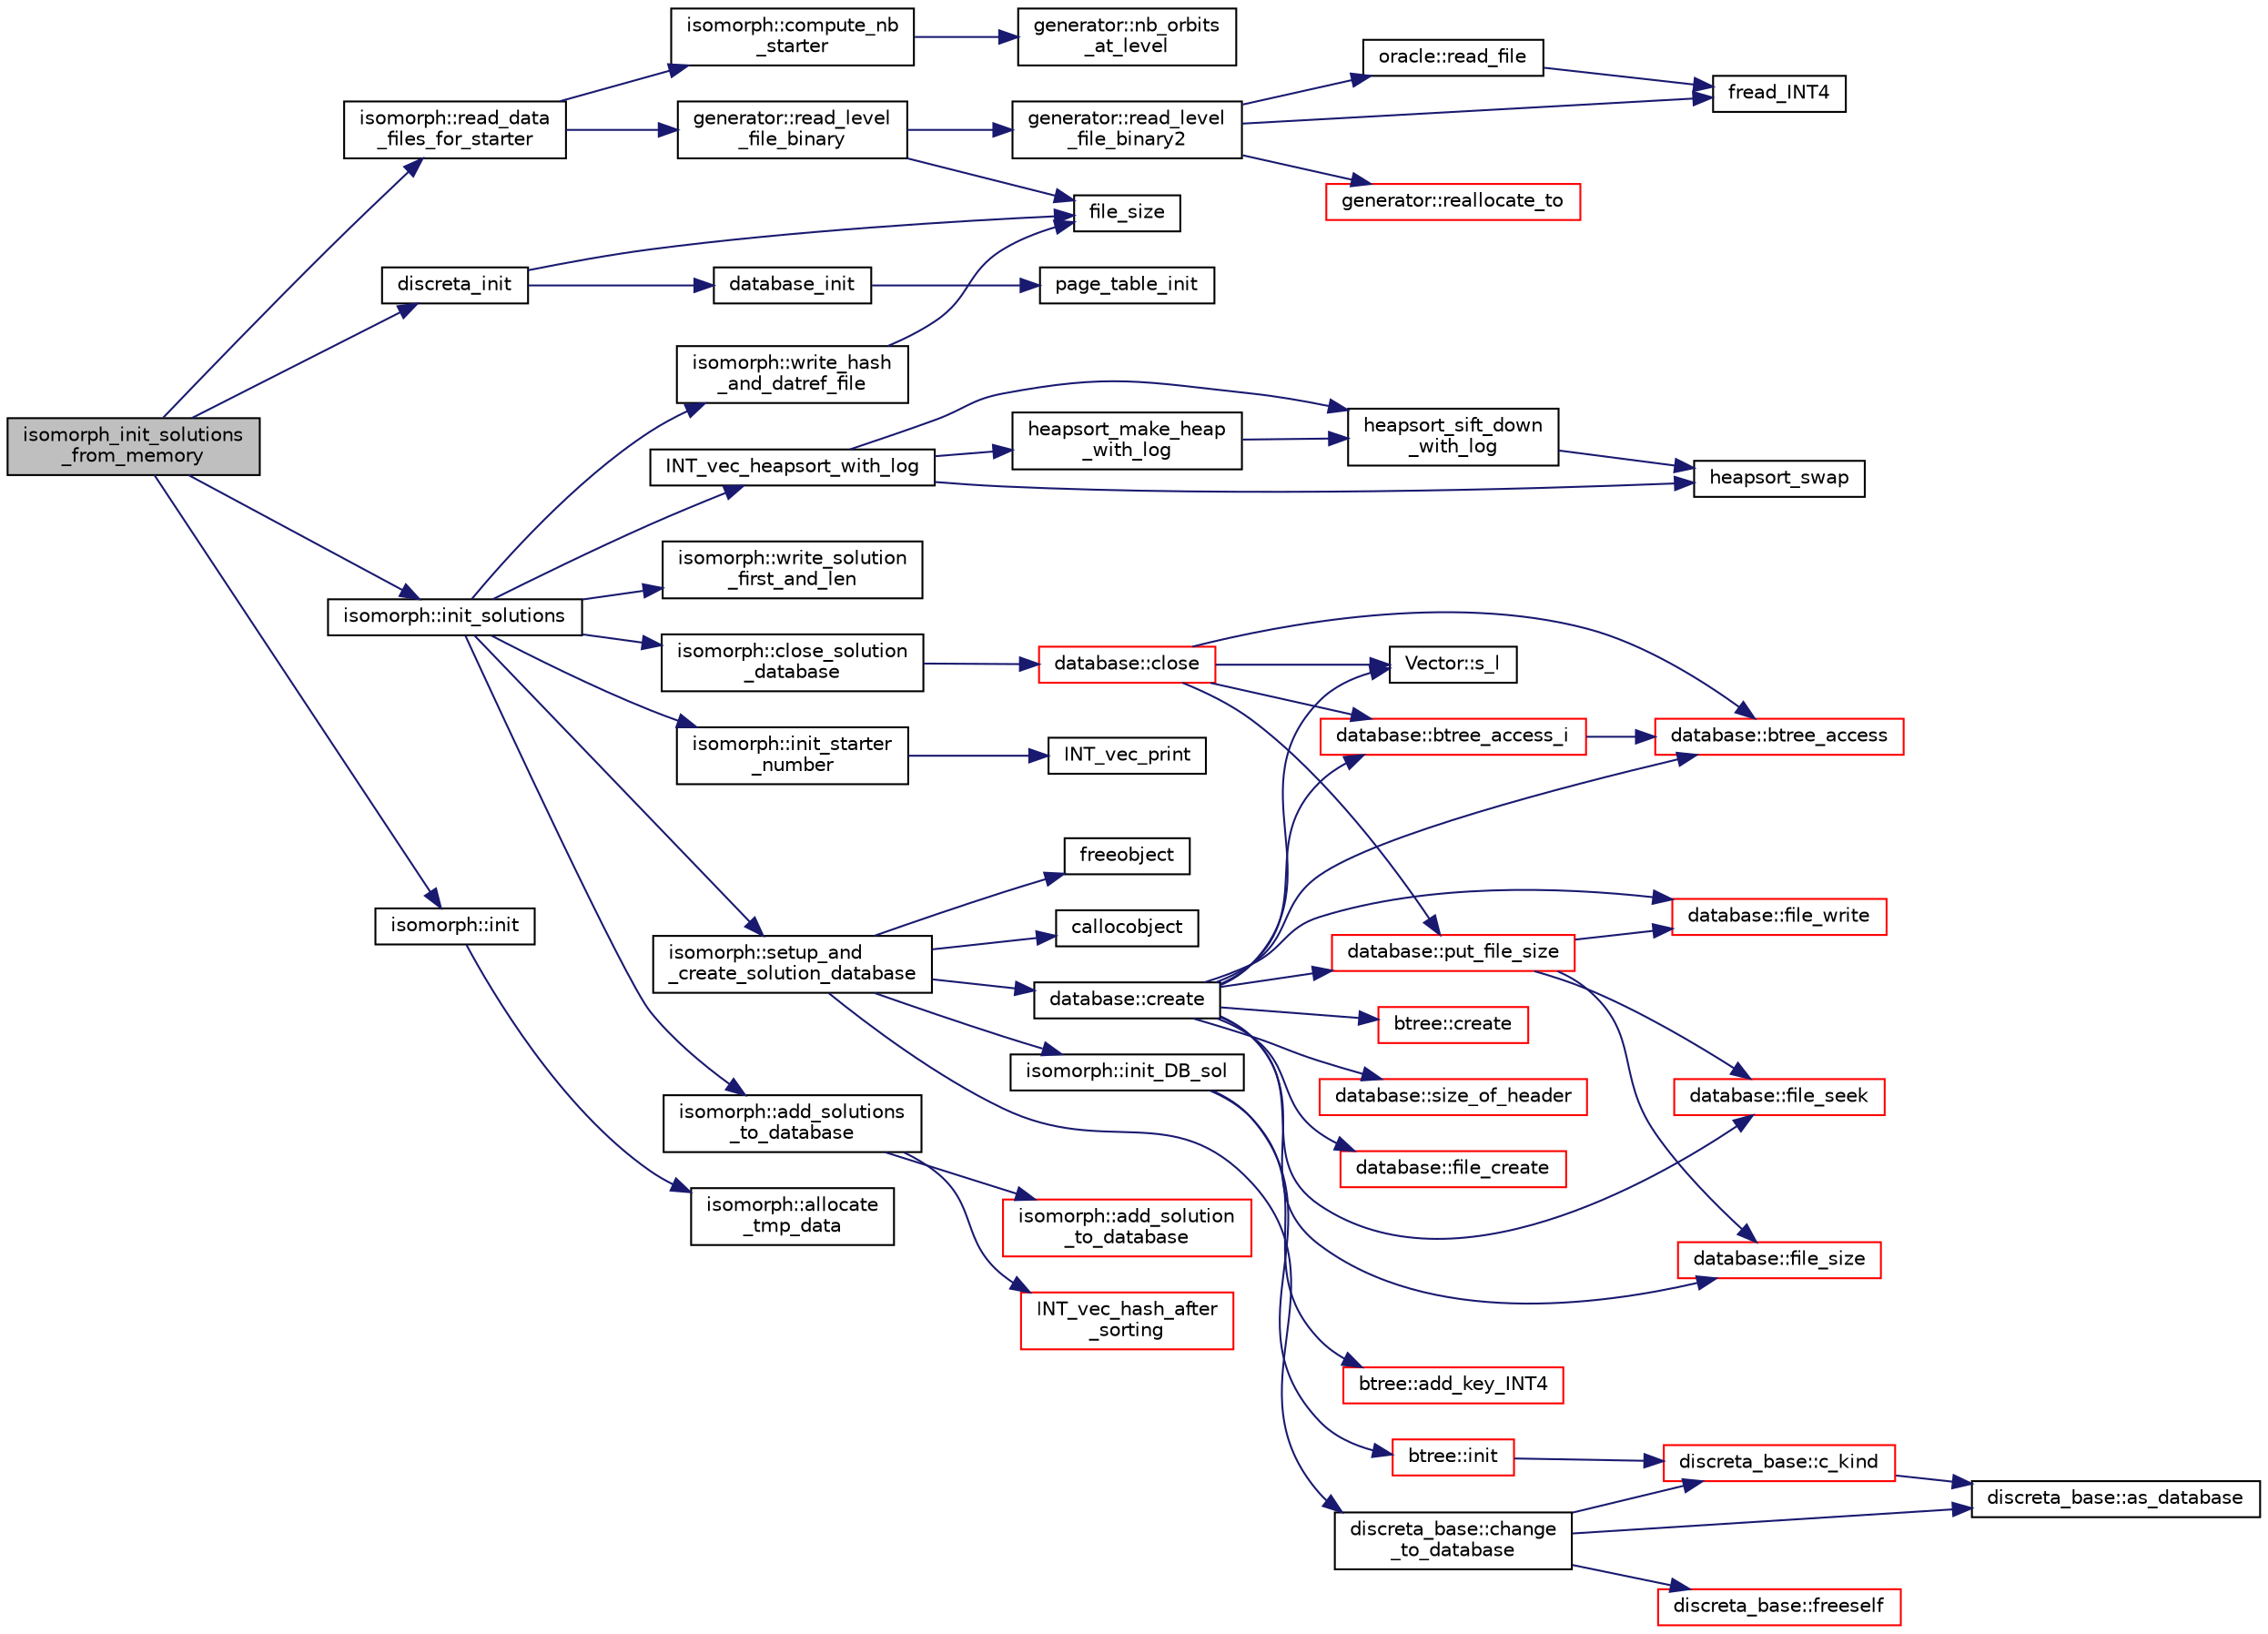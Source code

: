 digraph "isomorph_init_solutions_from_memory"
{
  edge [fontname="Helvetica",fontsize="10",labelfontname="Helvetica",labelfontsize="10"];
  node [fontname="Helvetica",fontsize="10",shape=record];
  rankdir="LR";
  Node5832 [label="isomorph_init_solutions\l_from_memory",height=0.2,width=0.4,color="black", fillcolor="grey75", style="filled", fontcolor="black"];
  Node5832 -> Node5833 [color="midnightblue",fontsize="10",style="solid",fontname="Helvetica"];
  Node5833 [label="discreta_init",height=0.2,width=0.4,color="black", fillcolor="white", style="filled",URL="$d9/d60/discreta_8h.html#a26c1fcfc028f99baaccd7da37c8688e7"];
  Node5833 -> Node5834 [color="midnightblue",fontsize="10",style="solid",fontname="Helvetica"];
  Node5834 [label="file_size",height=0.2,width=0.4,color="black", fillcolor="white", style="filled",URL="$df/dbf/sajeeb_8_c.html#a5c37cf5785204b6e9adf647dc14d0e50"];
  Node5833 -> Node5835 [color="midnightblue",fontsize="10",style="solid",fontname="Helvetica"];
  Node5835 [label="database_init",height=0.2,width=0.4,color="black", fillcolor="white", style="filled",URL="$d8/d5a/btree_8_c.html#a925ec7a8df95c484c506e7d1a0419f1c"];
  Node5835 -> Node5836 [color="midnightblue",fontsize="10",style="solid",fontname="Helvetica"];
  Node5836 [label="page_table_init",height=0.2,width=0.4,color="black", fillcolor="white", style="filled",URL="$d9/d60/discreta_8h.html#ab1c17c254db929b1c70f13c60f3efbbe"];
  Node5832 -> Node5837 [color="midnightblue",fontsize="10",style="solid",fontname="Helvetica"];
  Node5837 [label="isomorph::init",height=0.2,width=0.4,color="black", fillcolor="white", style="filled",URL="$d3/d5f/classisomorph.html#ad10f09aafccb67e0871404d61a68e0d9"];
  Node5837 -> Node5838 [color="midnightblue",fontsize="10",style="solid",fontname="Helvetica"];
  Node5838 [label="isomorph::allocate\l_tmp_data",height=0.2,width=0.4,color="black", fillcolor="white", style="filled",URL="$d3/d5f/classisomorph.html#a2aba74f4e4c524cfee6c9faea33474c2"];
  Node5832 -> Node5839 [color="midnightblue",fontsize="10",style="solid",fontname="Helvetica"];
  Node5839 [label="isomorph::read_data\l_files_for_starter",height=0.2,width=0.4,color="black", fillcolor="white", style="filled",URL="$d3/d5f/classisomorph.html#a388ff858a7a437e12b5a96121294f48f"];
  Node5839 -> Node5840 [color="midnightblue",fontsize="10",style="solid",fontname="Helvetica"];
  Node5840 [label="generator::read_level\l_file_binary",height=0.2,width=0.4,color="black", fillcolor="white", style="filled",URL="$d7/d73/classgenerator.html#a03b82a8bd61e9d6af1a8c114274b2be2"];
  Node5840 -> Node5834 [color="midnightblue",fontsize="10",style="solid",fontname="Helvetica"];
  Node5840 -> Node5841 [color="midnightblue",fontsize="10",style="solid",fontname="Helvetica"];
  Node5841 [label="generator::read_level\l_file_binary2",height=0.2,width=0.4,color="black", fillcolor="white", style="filled",URL="$d7/d73/classgenerator.html#a1122a5fc388f2ca946f920ed965eb8b7"];
  Node5841 -> Node5842 [color="midnightblue",fontsize="10",style="solid",fontname="Helvetica"];
  Node5842 [label="fread_INT4",height=0.2,width=0.4,color="black", fillcolor="white", style="filled",URL="$df/dbf/sajeeb_8_c.html#a885df02c08251c103e985ef1d7159014"];
  Node5841 -> Node5843 [color="midnightblue",fontsize="10",style="solid",fontname="Helvetica"];
  Node5843 [label="generator::reallocate_to",height=0.2,width=0.4,color="red", fillcolor="white", style="filled",URL="$d7/d73/classgenerator.html#aaabd1655d088257996d3faf26dfd552c"];
  Node5841 -> Node5845 [color="midnightblue",fontsize="10",style="solid",fontname="Helvetica"];
  Node5845 [label="oracle::read_file",height=0.2,width=0.4,color="black", fillcolor="white", style="filled",URL="$d7/da7/classoracle.html#a6ef0491640af9cf3c35de29cfcfb23ec"];
  Node5845 -> Node5842 [color="midnightblue",fontsize="10",style="solid",fontname="Helvetica"];
  Node5839 -> Node5846 [color="midnightblue",fontsize="10",style="solid",fontname="Helvetica"];
  Node5846 [label="isomorph::compute_nb\l_starter",height=0.2,width=0.4,color="black", fillcolor="white", style="filled",URL="$d3/d5f/classisomorph.html#ac899e1617283a043eab938ee0f84ea51"];
  Node5846 -> Node5847 [color="midnightblue",fontsize="10",style="solid",fontname="Helvetica"];
  Node5847 [label="generator::nb_orbits\l_at_level",height=0.2,width=0.4,color="black", fillcolor="white", style="filled",URL="$d7/d73/classgenerator.html#a020f3d8378448310d044a4a24fadf301"];
  Node5832 -> Node5848 [color="midnightblue",fontsize="10",style="solid",fontname="Helvetica"];
  Node5848 [label="isomorph::init_solutions",height=0.2,width=0.4,color="black", fillcolor="white", style="filled",URL="$d3/d5f/classisomorph.html#a729746a01bd45d55565d0a11cda9e9a3"];
  Node5848 -> Node5849 [color="midnightblue",fontsize="10",style="solid",fontname="Helvetica"];
  Node5849 [label="isomorph::init_starter\l_number",height=0.2,width=0.4,color="black", fillcolor="white", style="filled",URL="$d3/d5f/classisomorph.html#a93b1d8fa988ca12f5f231fc4420873b2"];
  Node5849 -> Node5850 [color="midnightblue",fontsize="10",style="solid",fontname="Helvetica"];
  Node5850 [label="INT_vec_print",height=0.2,width=0.4,color="black", fillcolor="white", style="filled",URL="$df/dbf/sajeeb_8_c.html#a79a5901af0b47dd0d694109543c027fe"];
  Node5848 -> Node5851 [color="midnightblue",fontsize="10",style="solid",fontname="Helvetica"];
  Node5851 [label="isomorph::write_solution\l_first_and_len",height=0.2,width=0.4,color="black", fillcolor="white", style="filled",URL="$d3/d5f/classisomorph.html#acb8172820825e122c6e785582be1440e"];
  Node5848 -> Node5852 [color="midnightblue",fontsize="10",style="solid",fontname="Helvetica"];
  Node5852 [label="isomorph::setup_and\l_create_solution_database",height=0.2,width=0.4,color="black", fillcolor="white", style="filled",URL="$d3/d5f/classisomorph.html#a810a22dfde3c43272107c743ec819b0e"];
  Node5852 -> Node5853 [color="midnightblue",fontsize="10",style="solid",fontname="Helvetica"];
  Node5853 [label="freeobject",height=0.2,width=0.4,color="black", fillcolor="white", style="filled",URL="$d9/d60/discreta_8h.html#a3bd8a0c7f8d0451709f6e310536ff2ae"];
  Node5852 -> Node5854 [color="midnightblue",fontsize="10",style="solid",fontname="Helvetica"];
  Node5854 [label="callocobject",height=0.2,width=0.4,color="black", fillcolor="white", style="filled",URL="$d9/d60/discreta_8h.html#a8bbcb8338d159223714097d10e94364d"];
  Node5852 -> Node5855 [color="midnightblue",fontsize="10",style="solid",fontname="Helvetica"];
  Node5855 [label="discreta_base::change\l_to_database",height=0.2,width=0.4,color="black", fillcolor="white", style="filled",URL="$d7/d71/classdiscreta__base.html#a9187fb1e0526e3d327b78bb19475ae40"];
  Node5855 -> Node5856 [color="midnightblue",fontsize="10",style="solid",fontname="Helvetica"];
  Node5856 [label="discreta_base::freeself",height=0.2,width=0.4,color="red", fillcolor="white", style="filled",URL="$d7/d71/classdiscreta__base.html#a9a3c9501a562293b5667c11b9174d6e5"];
  Node5855 -> Node5904 [color="midnightblue",fontsize="10",style="solid",fontname="Helvetica"];
  Node5904 [label="discreta_base::c_kind",height=0.2,width=0.4,color="red", fillcolor="white", style="filled",URL="$d7/d71/classdiscreta__base.html#adc2ff61589c2d083688e7a43f333cb62"];
  Node5904 -> Node5896 [color="midnightblue",fontsize="10",style="solid",fontname="Helvetica"];
  Node5896 [label="discreta_base::as_database",height=0.2,width=0.4,color="black", fillcolor="white", style="filled",URL="$d7/d71/classdiscreta__base.html#ab055d39d58210a2b03ba3d33703b09a9"];
  Node5855 -> Node5896 [color="midnightblue",fontsize="10",style="solid",fontname="Helvetica"];
  Node5852 -> Node5927 [color="midnightblue",fontsize="10",style="solid",fontname="Helvetica"];
  Node5927 [label="isomorph::init_DB_sol",height=0.2,width=0.4,color="black", fillcolor="white", style="filled",URL="$d3/d5f/classisomorph.html#afd8d8a546fa9a7bc6f211b216e291039"];
  Node5927 -> Node5928 [color="midnightblue",fontsize="10",style="solid",fontname="Helvetica"];
  Node5928 [label="btree::init",height=0.2,width=0.4,color="red", fillcolor="white", style="filled",URL="$dd/db0/classbtree.html#a3c88706e9886f1f9bc142b511aeab642"];
  Node5928 -> Node5904 [color="midnightblue",fontsize="10",style="solid",fontname="Helvetica"];
  Node5927 -> Node5950 [color="midnightblue",fontsize="10",style="solid",fontname="Helvetica"];
  Node5950 [label="btree::add_key_INT4",height=0.2,width=0.4,color="red", fillcolor="white", style="filled",URL="$dd/db0/classbtree.html#a4c42710e5f8cb4e3991d591fe2ae6f42"];
  Node5852 -> Node5965 [color="midnightblue",fontsize="10",style="solid",fontname="Helvetica"];
  Node5965 [label="database::create",height=0.2,width=0.4,color="black", fillcolor="white", style="filled",URL="$db/d72/classdatabase.html#a41d486156468426370c803bea3976cf1"];
  Node5965 -> Node5966 [color="midnightblue",fontsize="10",style="solid",fontname="Helvetica"];
  Node5966 [label="database::size_of_header",height=0.2,width=0.4,color="red", fillcolor="white", style="filled",URL="$db/d72/classdatabase.html#a06a4fb255387e8bac32d98d365a90019"];
  Node5965 -> Node5968 [color="midnightblue",fontsize="10",style="solid",fontname="Helvetica"];
  Node5968 [label="database::file_create",height=0.2,width=0.4,color="red", fillcolor="white", style="filled",URL="$db/d72/classdatabase.html#afffc9413d00af2e69d9852773a2eb344"];
  Node5965 -> Node5974 [color="midnightblue",fontsize="10",style="solid",fontname="Helvetica"];
  Node5974 [label="database::file_size",height=0.2,width=0.4,color="red", fillcolor="white", style="filled",URL="$db/d72/classdatabase.html#a8547ac1fa93cdcd8ec464cac1ec24c5d"];
  Node5965 -> Node5975 [color="midnightblue",fontsize="10",style="solid",fontname="Helvetica"];
  Node5975 [label="database::file_seek",height=0.2,width=0.4,color="red", fillcolor="white", style="filled",URL="$db/d72/classdatabase.html#a67ff377651f4ac089241ebff60e17ed6"];
  Node5965 -> Node5976 [color="midnightblue",fontsize="10",style="solid",fontname="Helvetica"];
  Node5976 [label="database::file_write",height=0.2,width=0.4,color="red", fillcolor="white", style="filled",URL="$db/d72/classdatabase.html#a42d32ba51ad8ccd2a0adfd1a147f6230"];
  Node5965 -> Node5977 [color="midnightblue",fontsize="10",style="solid",fontname="Helvetica"];
  Node5977 [label="database::put_file_size",height=0.2,width=0.4,color="red", fillcolor="white", style="filled",URL="$db/d72/classdatabase.html#a3490df2b9feac3d2cfab8a5d00033ab4"];
  Node5977 -> Node5975 [color="midnightblue",fontsize="10",style="solid",fontname="Helvetica"];
  Node5977 -> Node5974 [color="midnightblue",fontsize="10",style="solid",fontname="Helvetica"];
  Node5977 -> Node5976 [color="midnightblue",fontsize="10",style="solid",fontname="Helvetica"];
  Node5965 -> Node5979 [color="midnightblue",fontsize="10",style="solid",fontname="Helvetica"];
  Node5979 [label="database::btree_access",height=0.2,width=0.4,color="red", fillcolor="white", style="filled",URL="$db/d72/classdatabase.html#a30109ba5488b06111439f887fc1ac499"];
  Node5965 -> Node5961 [color="midnightblue",fontsize="10",style="solid",fontname="Helvetica"];
  Node5961 [label="Vector::s_l",height=0.2,width=0.4,color="black", fillcolor="white", style="filled",URL="$d5/db2/class_vector.html#ad2dc082288f858d22a528832289e0704"];
  Node5965 -> Node5980 [color="midnightblue",fontsize="10",style="solid",fontname="Helvetica"];
  Node5980 [label="database::btree_access_i",height=0.2,width=0.4,color="red", fillcolor="white", style="filled",URL="$db/d72/classdatabase.html#a215047d1b32b8bd54f91a7bdca168eee"];
  Node5980 -> Node5979 [color="midnightblue",fontsize="10",style="solid",fontname="Helvetica"];
  Node5965 -> Node5981 [color="midnightblue",fontsize="10",style="solid",fontname="Helvetica"];
  Node5981 [label="btree::create",height=0.2,width=0.4,color="red", fillcolor="white", style="filled",URL="$dd/db0/classbtree.html#ae46050f7dc1057d21cddcd6b2e3496d9"];
  Node5848 -> Node5989 [color="midnightblue",fontsize="10",style="solid",fontname="Helvetica"];
  Node5989 [label="isomorph::add_solutions\l_to_database",height=0.2,width=0.4,color="black", fillcolor="white", style="filled",URL="$d3/d5f/classisomorph.html#afe502608a65808a0daf63ac05c860e62"];
  Node5989 -> Node5990 [color="midnightblue",fontsize="10",style="solid",fontname="Helvetica"];
  Node5990 [label="INT_vec_hash_after\l_sorting",height=0.2,width=0.4,color="red", fillcolor="white", style="filled",URL="$d5/db4/io__and__os_8h.html#aeafeac33912863498dad1e3c222d54b7"];
  Node5989 -> Node5997 [color="midnightblue",fontsize="10",style="solid",fontname="Helvetica"];
  Node5997 [label="isomorph::add_solution\l_to_database",height=0.2,width=0.4,color="red", fillcolor="white", style="filled",URL="$d3/d5f/classisomorph.html#a18fee606dcd59d50cee898770d01dbc8"];
  Node5848 -> Node6035 [color="midnightblue",fontsize="10",style="solid",fontname="Helvetica"];
  Node6035 [label="isomorph::write_hash\l_and_datref_file",height=0.2,width=0.4,color="black", fillcolor="white", style="filled",URL="$d3/d5f/classisomorph.html#ad4807ab9c5da6368407eb33e1767c6dd"];
  Node6035 -> Node5834 [color="midnightblue",fontsize="10",style="solid",fontname="Helvetica"];
  Node5848 -> Node6036 [color="midnightblue",fontsize="10",style="solid",fontname="Helvetica"];
  Node6036 [label="INT_vec_heapsort_with_log",height=0.2,width=0.4,color="black", fillcolor="white", style="filled",URL="$d5/de2/foundations_2data__structures_2data__structures_8h.html#a9d838c341cd204ed79499960a8ed393d"];
  Node6036 -> Node6037 [color="midnightblue",fontsize="10",style="solid",fontname="Helvetica"];
  Node6037 [label="heapsort_make_heap\l_with_log",height=0.2,width=0.4,color="black", fillcolor="white", style="filled",URL="$d4/dd7/sorting_8_c.html#a100d0747647500480fe5dc76ff98cee5"];
  Node6037 -> Node6038 [color="midnightblue",fontsize="10",style="solid",fontname="Helvetica"];
  Node6038 [label="heapsort_sift_down\l_with_log",height=0.2,width=0.4,color="black", fillcolor="white", style="filled",URL="$d4/dd7/sorting_8_c.html#ac7af225fae479a93d6957f79734ba2a6"];
  Node6038 -> Node5994 [color="midnightblue",fontsize="10",style="solid",fontname="Helvetica"];
  Node5994 [label="heapsort_swap",height=0.2,width=0.4,color="black", fillcolor="white", style="filled",URL="$d4/dd7/sorting_8_c.html#a8f048362e6065297b19b6975bcbbfcc6"];
  Node6036 -> Node5994 [color="midnightblue",fontsize="10",style="solid",fontname="Helvetica"];
  Node6036 -> Node6038 [color="midnightblue",fontsize="10",style="solid",fontname="Helvetica"];
  Node5848 -> Node6039 [color="midnightblue",fontsize="10",style="solid",fontname="Helvetica"];
  Node6039 [label="isomorph::close_solution\l_database",height=0.2,width=0.4,color="black", fillcolor="white", style="filled",URL="$d3/d5f/classisomorph.html#a4219716e51f60288361e06dd0e91810b"];
  Node6039 -> Node6040 [color="midnightblue",fontsize="10",style="solid",fontname="Helvetica"];
  Node6040 [label="database::close",height=0.2,width=0.4,color="red", fillcolor="white", style="filled",URL="$db/d72/classdatabase.html#acdc74d15f711cab1c165989723d45caf"];
  Node6040 -> Node5977 [color="midnightblue",fontsize="10",style="solid",fontname="Helvetica"];
  Node6040 -> Node5979 [color="midnightblue",fontsize="10",style="solid",fontname="Helvetica"];
  Node6040 -> Node5961 [color="midnightblue",fontsize="10",style="solid",fontname="Helvetica"];
  Node6040 -> Node5980 [color="midnightblue",fontsize="10",style="solid",fontname="Helvetica"];
}
